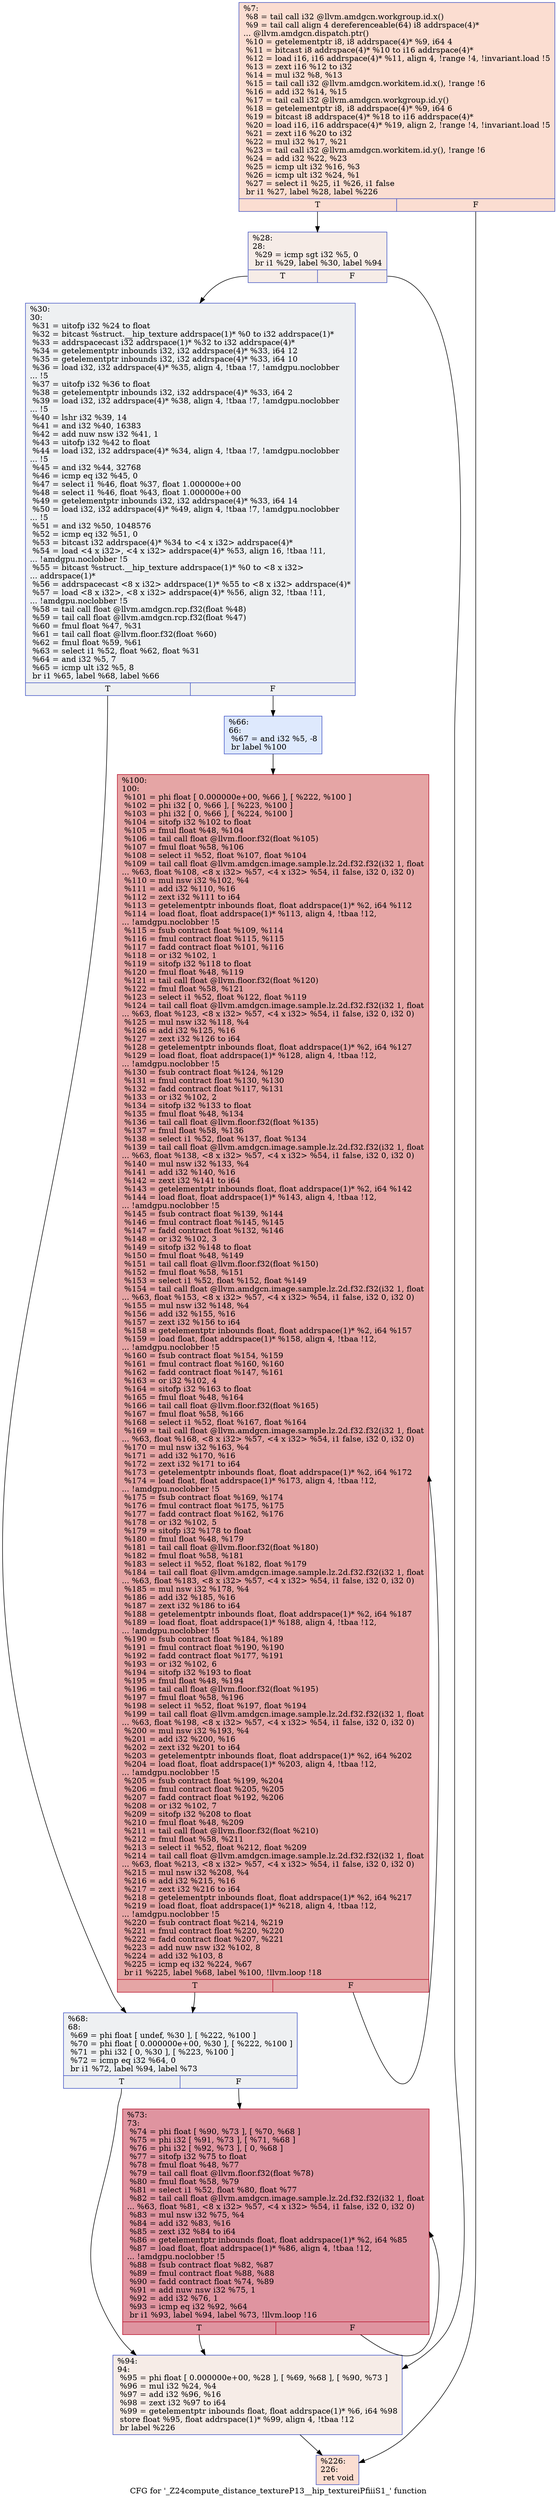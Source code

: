 digraph "CFG for '_Z24compute_distance_textureP13__hip_textureiPfiiiS1_' function" {
	label="CFG for '_Z24compute_distance_textureP13__hip_textureiPfiiiS1_' function";

	Node0x62b7fb0 [shape=record,color="#3d50c3ff", style=filled, fillcolor="#f7b39670",label="{%7:\l  %8 = tail call i32 @llvm.amdgcn.workgroup.id.x()\l  %9 = tail call align 4 dereferenceable(64) i8 addrspace(4)*\l... @llvm.amdgcn.dispatch.ptr()\l  %10 = getelementptr i8, i8 addrspace(4)* %9, i64 4\l  %11 = bitcast i8 addrspace(4)* %10 to i16 addrspace(4)*\l  %12 = load i16, i16 addrspace(4)* %11, align 4, !range !4, !invariant.load !5\l  %13 = zext i16 %12 to i32\l  %14 = mul i32 %8, %13\l  %15 = tail call i32 @llvm.amdgcn.workitem.id.x(), !range !6\l  %16 = add i32 %14, %15\l  %17 = tail call i32 @llvm.amdgcn.workgroup.id.y()\l  %18 = getelementptr i8, i8 addrspace(4)* %9, i64 6\l  %19 = bitcast i8 addrspace(4)* %18 to i16 addrspace(4)*\l  %20 = load i16, i16 addrspace(4)* %19, align 2, !range !4, !invariant.load !5\l  %21 = zext i16 %20 to i32\l  %22 = mul i32 %17, %21\l  %23 = tail call i32 @llvm.amdgcn.workitem.id.y(), !range !6\l  %24 = add i32 %22, %23\l  %25 = icmp ult i32 %16, %3\l  %26 = icmp ult i32 %24, %1\l  %27 = select i1 %25, i1 %26, i1 false\l  br i1 %27, label %28, label %226\l|{<s0>T|<s1>F}}"];
	Node0x62b7fb0:s0 -> Node0x62bb9c0;
	Node0x62b7fb0:s1 -> Node0x62bba50;
	Node0x62bb9c0 [shape=record,color="#3d50c3ff", style=filled, fillcolor="#ead5c970",label="{%28:\l28:                                               \l  %29 = icmp sgt i32 %5, 0\l  br i1 %29, label %30, label %94\l|{<s0>T|<s1>F}}"];
	Node0x62bb9c0:s0 -> Node0x62bbc50;
	Node0x62bb9c0:s1 -> Node0x62bbca0;
	Node0x62bbc50 [shape=record,color="#3d50c3ff", style=filled, fillcolor="#d9dce170",label="{%30:\l30:                                               \l  %31 = uitofp i32 %24 to float\l  %32 = bitcast %struct.__hip_texture addrspace(1)* %0 to i32 addrspace(1)*\l  %33 = addrspacecast i32 addrspace(1)* %32 to i32 addrspace(4)*\l  %34 = getelementptr inbounds i32, i32 addrspace(4)* %33, i64 12\l  %35 = getelementptr inbounds i32, i32 addrspace(4)* %33, i64 10\l  %36 = load i32, i32 addrspace(4)* %35, align 4, !tbaa !7, !amdgpu.noclobber\l... !5\l  %37 = uitofp i32 %36 to float\l  %38 = getelementptr inbounds i32, i32 addrspace(4)* %33, i64 2\l  %39 = load i32, i32 addrspace(4)* %38, align 4, !tbaa !7, !amdgpu.noclobber\l... !5\l  %40 = lshr i32 %39, 14\l  %41 = and i32 %40, 16383\l  %42 = add nuw nsw i32 %41, 1\l  %43 = uitofp i32 %42 to float\l  %44 = load i32, i32 addrspace(4)* %34, align 4, !tbaa !7, !amdgpu.noclobber\l... !5\l  %45 = and i32 %44, 32768\l  %46 = icmp eq i32 %45, 0\l  %47 = select i1 %46, float %37, float 1.000000e+00\l  %48 = select i1 %46, float %43, float 1.000000e+00\l  %49 = getelementptr inbounds i32, i32 addrspace(4)* %33, i64 14\l  %50 = load i32, i32 addrspace(4)* %49, align 4, !tbaa !7, !amdgpu.noclobber\l... !5\l  %51 = and i32 %50, 1048576\l  %52 = icmp eq i32 %51, 0\l  %53 = bitcast i32 addrspace(4)* %34 to \<4 x i32\> addrspace(4)*\l  %54 = load \<4 x i32\>, \<4 x i32\> addrspace(4)* %53, align 16, !tbaa !11,\l... !amdgpu.noclobber !5\l  %55 = bitcast %struct.__hip_texture addrspace(1)* %0 to \<8 x i32\>\l... addrspace(1)*\l  %56 = addrspacecast \<8 x i32\> addrspace(1)* %55 to \<8 x i32\> addrspace(4)*\l  %57 = load \<8 x i32\>, \<8 x i32\> addrspace(4)* %56, align 32, !tbaa !11,\l... !amdgpu.noclobber !5\l  %58 = tail call float @llvm.amdgcn.rcp.f32(float %48)\l  %59 = tail call float @llvm.amdgcn.rcp.f32(float %47)\l  %60 = fmul float %47, %31\l  %61 = tail call float @llvm.floor.f32(float %60)\l  %62 = fmul float %59, %61\l  %63 = select i1 %52, float %62, float %31\l  %64 = and i32 %5, 7\l  %65 = icmp ult i32 %5, 8\l  br i1 %65, label %68, label %66\l|{<s0>T|<s1>F}}"];
	Node0x62bbc50:s0 -> Node0x62bbf80;
	Node0x62bbc50:s1 -> Node0x62bc010;
	Node0x62bc010 [shape=record,color="#3d50c3ff", style=filled, fillcolor="#b5cdfa70",label="{%66:\l66:                                               \l  %67 = and i32 %5, -8\l  br label %100\l}"];
	Node0x62bc010 -> Node0x62bfbf0;
	Node0x62bbf80 [shape=record,color="#3d50c3ff", style=filled, fillcolor="#d9dce170",label="{%68:\l68:                                               \l  %69 = phi float [ undef, %30 ], [ %222, %100 ]\l  %70 = phi float [ 0.000000e+00, %30 ], [ %222, %100 ]\l  %71 = phi i32 [ 0, %30 ], [ %223, %100 ]\l  %72 = icmp eq i32 %64, 0\l  br i1 %72, label %94, label %73\l|{<s0>T|<s1>F}}"];
	Node0x62bbf80:s0 -> Node0x62bbca0;
	Node0x62bbf80:s1 -> Node0x62c0450;
	Node0x62c0450 [shape=record,color="#b70d28ff", style=filled, fillcolor="#b70d2870",label="{%73:\l73:                                               \l  %74 = phi float [ %90, %73 ], [ %70, %68 ]\l  %75 = phi i32 [ %91, %73 ], [ %71, %68 ]\l  %76 = phi i32 [ %92, %73 ], [ 0, %68 ]\l  %77 = sitofp i32 %75 to float\l  %78 = fmul float %48, %77\l  %79 = tail call float @llvm.floor.f32(float %78)\l  %80 = fmul float %58, %79\l  %81 = select i1 %52, float %80, float %77\l  %82 = tail call float @llvm.amdgcn.image.sample.lz.2d.f32.f32(i32 1, float\l... %63, float %81, \<8 x i32\> %57, \<4 x i32\> %54, i1 false, i32 0, i32 0)\l  %83 = mul nsw i32 %75, %4\l  %84 = add i32 %83, %16\l  %85 = zext i32 %84 to i64\l  %86 = getelementptr inbounds float, float addrspace(1)* %2, i64 %85\l  %87 = load float, float addrspace(1)* %86, align 4, !tbaa !12,\l... !amdgpu.noclobber !5\l  %88 = fsub contract float %82, %87\l  %89 = fmul contract float %88, %88\l  %90 = fadd contract float %74, %89\l  %91 = add nuw nsw i32 %75, 1\l  %92 = add i32 %76, 1\l  %93 = icmp eq i32 %92, %64\l  br i1 %93, label %94, label %73, !llvm.loop !16\l|{<s0>T|<s1>F}}"];
	Node0x62c0450:s0 -> Node0x62bbca0;
	Node0x62c0450:s1 -> Node0x62c0450;
	Node0x62bbca0 [shape=record,color="#3d50c3ff", style=filled, fillcolor="#ead5c970",label="{%94:\l94:                                               \l  %95 = phi float [ 0.000000e+00, %28 ], [ %69, %68 ], [ %90, %73 ]\l  %96 = mul i32 %24, %4\l  %97 = add i32 %96, %16\l  %98 = zext i32 %97 to i64\l  %99 = getelementptr inbounds float, float addrspace(1)* %6, i64 %98\l  store float %95, float addrspace(1)* %99, align 4, !tbaa !12\l  br label %226\l}"];
	Node0x62bbca0 -> Node0x62bba50;
	Node0x62bfbf0 [shape=record,color="#b70d28ff", style=filled, fillcolor="#c5333470",label="{%100:\l100:                                              \l  %101 = phi float [ 0.000000e+00, %66 ], [ %222, %100 ]\l  %102 = phi i32 [ 0, %66 ], [ %223, %100 ]\l  %103 = phi i32 [ 0, %66 ], [ %224, %100 ]\l  %104 = sitofp i32 %102 to float\l  %105 = fmul float %48, %104\l  %106 = tail call float @llvm.floor.f32(float %105)\l  %107 = fmul float %58, %106\l  %108 = select i1 %52, float %107, float %104\l  %109 = tail call float @llvm.amdgcn.image.sample.lz.2d.f32.f32(i32 1, float\l... %63, float %108, \<8 x i32\> %57, \<4 x i32\> %54, i1 false, i32 0, i32 0)\l  %110 = mul nsw i32 %102, %4\l  %111 = add i32 %110, %16\l  %112 = zext i32 %111 to i64\l  %113 = getelementptr inbounds float, float addrspace(1)* %2, i64 %112\l  %114 = load float, float addrspace(1)* %113, align 4, !tbaa !12,\l... !amdgpu.noclobber !5\l  %115 = fsub contract float %109, %114\l  %116 = fmul contract float %115, %115\l  %117 = fadd contract float %101, %116\l  %118 = or i32 %102, 1\l  %119 = sitofp i32 %118 to float\l  %120 = fmul float %48, %119\l  %121 = tail call float @llvm.floor.f32(float %120)\l  %122 = fmul float %58, %121\l  %123 = select i1 %52, float %122, float %119\l  %124 = tail call float @llvm.amdgcn.image.sample.lz.2d.f32.f32(i32 1, float\l... %63, float %123, \<8 x i32\> %57, \<4 x i32\> %54, i1 false, i32 0, i32 0)\l  %125 = mul nsw i32 %118, %4\l  %126 = add i32 %125, %16\l  %127 = zext i32 %126 to i64\l  %128 = getelementptr inbounds float, float addrspace(1)* %2, i64 %127\l  %129 = load float, float addrspace(1)* %128, align 4, !tbaa !12,\l... !amdgpu.noclobber !5\l  %130 = fsub contract float %124, %129\l  %131 = fmul contract float %130, %130\l  %132 = fadd contract float %117, %131\l  %133 = or i32 %102, 2\l  %134 = sitofp i32 %133 to float\l  %135 = fmul float %48, %134\l  %136 = tail call float @llvm.floor.f32(float %135)\l  %137 = fmul float %58, %136\l  %138 = select i1 %52, float %137, float %134\l  %139 = tail call float @llvm.amdgcn.image.sample.lz.2d.f32.f32(i32 1, float\l... %63, float %138, \<8 x i32\> %57, \<4 x i32\> %54, i1 false, i32 0, i32 0)\l  %140 = mul nsw i32 %133, %4\l  %141 = add i32 %140, %16\l  %142 = zext i32 %141 to i64\l  %143 = getelementptr inbounds float, float addrspace(1)* %2, i64 %142\l  %144 = load float, float addrspace(1)* %143, align 4, !tbaa !12,\l... !amdgpu.noclobber !5\l  %145 = fsub contract float %139, %144\l  %146 = fmul contract float %145, %145\l  %147 = fadd contract float %132, %146\l  %148 = or i32 %102, 3\l  %149 = sitofp i32 %148 to float\l  %150 = fmul float %48, %149\l  %151 = tail call float @llvm.floor.f32(float %150)\l  %152 = fmul float %58, %151\l  %153 = select i1 %52, float %152, float %149\l  %154 = tail call float @llvm.amdgcn.image.sample.lz.2d.f32.f32(i32 1, float\l... %63, float %153, \<8 x i32\> %57, \<4 x i32\> %54, i1 false, i32 0, i32 0)\l  %155 = mul nsw i32 %148, %4\l  %156 = add i32 %155, %16\l  %157 = zext i32 %156 to i64\l  %158 = getelementptr inbounds float, float addrspace(1)* %2, i64 %157\l  %159 = load float, float addrspace(1)* %158, align 4, !tbaa !12,\l... !amdgpu.noclobber !5\l  %160 = fsub contract float %154, %159\l  %161 = fmul contract float %160, %160\l  %162 = fadd contract float %147, %161\l  %163 = or i32 %102, 4\l  %164 = sitofp i32 %163 to float\l  %165 = fmul float %48, %164\l  %166 = tail call float @llvm.floor.f32(float %165)\l  %167 = fmul float %58, %166\l  %168 = select i1 %52, float %167, float %164\l  %169 = tail call float @llvm.amdgcn.image.sample.lz.2d.f32.f32(i32 1, float\l... %63, float %168, \<8 x i32\> %57, \<4 x i32\> %54, i1 false, i32 0, i32 0)\l  %170 = mul nsw i32 %163, %4\l  %171 = add i32 %170, %16\l  %172 = zext i32 %171 to i64\l  %173 = getelementptr inbounds float, float addrspace(1)* %2, i64 %172\l  %174 = load float, float addrspace(1)* %173, align 4, !tbaa !12,\l... !amdgpu.noclobber !5\l  %175 = fsub contract float %169, %174\l  %176 = fmul contract float %175, %175\l  %177 = fadd contract float %162, %176\l  %178 = or i32 %102, 5\l  %179 = sitofp i32 %178 to float\l  %180 = fmul float %48, %179\l  %181 = tail call float @llvm.floor.f32(float %180)\l  %182 = fmul float %58, %181\l  %183 = select i1 %52, float %182, float %179\l  %184 = tail call float @llvm.amdgcn.image.sample.lz.2d.f32.f32(i32 1, float\l... %63, float %183, \<8 x i32\> %57, \<4 x i32\> %54, i1 false, i32 0, i32 0)\l  %185 = mul nsw i32 %178, %4\l  %186 = add i32 %185, %16\l  %187 = zext i32 %186 to i64\l  %188 = getelementptr inbounds float, float addrspace(1)* %2, i64 %187\l  %189 = load float, float addrspace(1)* %188, align 4, !tbaa !12,\l... !amdgpu.noclobber !5\l  %190 = fsub contract float %184, %189\l  %191 = fmul contract float %190, %190\l  %192 = fadd contract float %177, %191\l  %193 = or i32 %102, 6\l  %194 = sitofp i32 %193 to float\l  %195 = fmul float %48, %194\l  %196 = tail call float @llvm.floor.f32(float %195)\l  %197 = fmul float %58, %196\l  %198 = select i1 %52, float %197, float %194\l  %199 = tail call float @llvm.amdgcn.image.sample.lz.2d.f32.f32(i32 1, float\l... %63, float %198, \<8 x i32\> %57, \<4 x i32\> %54, i1 false, i32 0, i32 0)\l  %200 = mul nsw i32 %193, %4\l  %201 = add i32 %200, %16\l  %202 = zext i32 %201 to i64\l  %203 = getelementptr inbounds float, float addrspace(1)* %2, i64 %202\l  %204 = load float, float addrspace(1)* %203, align 4, !tbaa !12,\l... !amdgpu.noclobber !5\l  %205 = fsub contract float %199, %204\l  %206 = fmul contract float %205, %205\l  %207 = fadd contract float %192, %206\l  %208 = or i32 %102, 7\l  %209 = sitofp i32 %208 to float\l  %210 = fmul float %48, %209\l  %211 = tail call float @llvm.floor.f32(float %210)\l  %212 = fmul float %58, %211\l  %213 = select i1 %52, float %212, float %209\l  %214 = tail call float @llvm.amdgcn.image.sample.lz.2d.f32.f32(i32 1, float\l... %63, float %213, \<8 x i32\> %57, \<4 x i32\> %54, i1 false, i32 0, i32 0)\l  %215 = mul nsw i32 %208, %4\l  %216 = add i32 %215, %16\l  %217 = zext i32 %216 to i64\l  %218 = getelementptr inbounds float, float addrspace(1)* %2, i64 %217\l  %219 = load float, float addrspace(1)* %218, align 4, !tbaa !12,\l... !amdgpu.noclobber !5\l  %220 = fsub contract float %214, %219\l  %221 = fmul contract float %220, %220\l  %222 = fadd contract float %207, %221\l  %223 = add nuw nsw i32 %102, 8\l  %224 = add i32 %103, 8\l  %225 = icmp eq i32 %224, %67\l  br i1 %225, label %68, label %100, !llvm.loop !18\l|{<s0>T|<s1>F}}"];
	Node0x62bfbf0:s0 -> Node0x62bbf80;
	Node0x62bfbf0:s1 -> Node0x62bfbf0;
	Node0x62bba50 [shape=record,color="#3d50c3ff", style=filled, fillcolor="#f7b39670",label="{%226:\l226:                                              \l  ret void\l}"];
}
